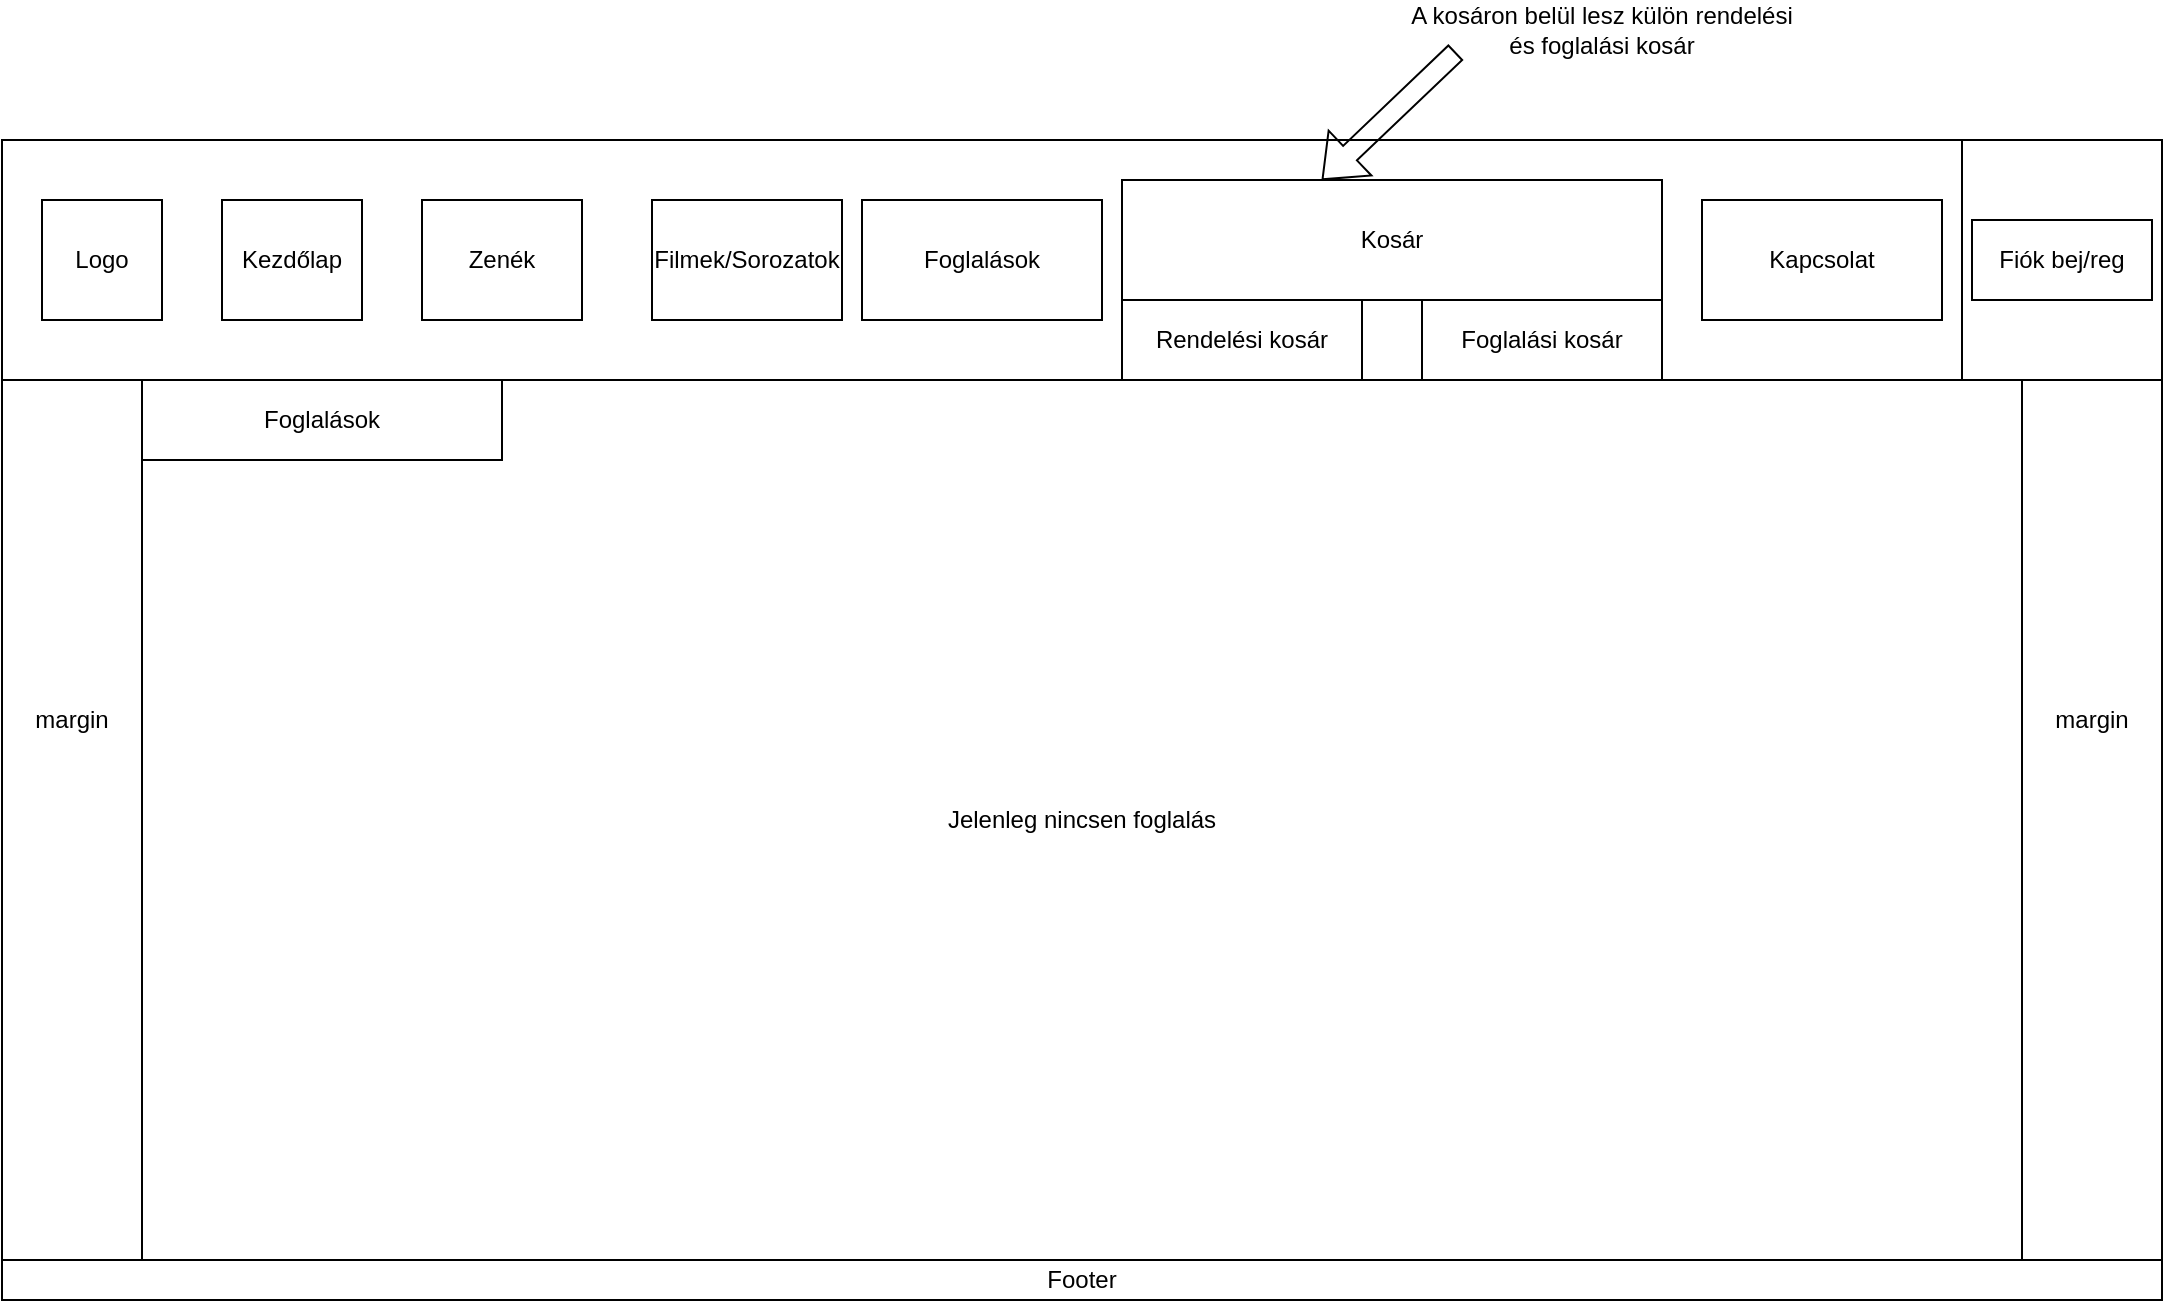 <mxfile version="26.2.9">
  <diagram name="1 oldal" id="ohfmbEw8cCkdrReCNdVJ">
    <mxGraphModel dx="3439" dy="939" grid="1" gridSize="10" guides="1" tooltips="1" connect="1" arrows="1" fold="1" page="1" pageScale="1" pageWidth="827" pageHeight="1169" math="0" shadow="0">
      <root>
        <mxCell id="0" />
        <mxCell id="1" parent="0" />
        <mxCell id="IHHWrMH8fhH2cyxZNXDR-1608" value="" style="rounded=0;whiteSpace=wrap;html=1;" vertex="1" parent="1">
          <mxGeometry x="-1480" y="350" width="1080" height="580" as="geometry" />
        </mxCell>
        <mxCell id="IHHWrMH8fhH2cyxZNXDR-1609" value="" style="rounded=0;whiteSpace=wrap;html=1;" vertex="1" parent="1">
          <mxGeometry x="-1480" y="350" width="1080" height="120" as="geometry" />
        </mxCell>
        <mxCell id="IHHWrMH8fhH2cyxZNXDR-1612" value="" style="rounded=0;whiteSpace=wrap;html=1;" vertex="1" parent="1">
          <mxGeometry x="-500.0" y="350" width="100" height="120" as="geometry" />
        </mxCell>
        <mxCell id="IHHWrMH8fhH2cyxZNXDR-1613" value="Kezdőlap" style="rounded=0;whiteSpace=wrap;html=1;" vertex="1" parent="1">
          <mxGeometry x="-1370.0" y="380" width="70" height="60" as="geometry" />
        </mxCell>
        <mxCell id="IHHWrMH8fhH2cyxZNXDR-1614" value="" style="rounded=0;whiteSpace=wrap;html=1;" vertex="1" parent="1">
          <mxGeometry x="-770.0" y="410" width="120" height="60" as="geometry" />
        </mxCell>
        <mxCell id="IHHWrMH8fhH2cyxZNXDR-1615" value="Zenék" style="rounded=0;whiteSpace=wrap;html=1;" vertex="1" parent="1">
          <mxGeometry x="-1270.0" y="380" width="80" height="60" as="geometry" />
        </mxCell>
        <mxCell id="IHHWrMH8fhH2cyxZNXDR-1616" value="" style="rounded=0;whiteSpace=wrap;html=1;" vertex="1" parent="1">
          <mxGeometry x="-920.0" y="410" width="120" height="60" as="geometry" />
        </mxCell>
        <mxCell id="IHHWrMH8fhH2cyxZNXDR-1617" value="Filmek/Sorozatok" style="rounded=0;whiteSpace=wrap;html=1;" vertex="1" parent="1">
          <mxGeometry x="-1155.0" y="380" width="95" height="60" as="geometry" />
        </mxCell>
        <mxCell id="IHHWrMH8fhH2cyxZNXDR-1618" value="Jelenleg nincsen foglalás" style="rounded=0;whiteSpace=wrap;html=1;" vertex="1" parent="1">
          <mxGeometry x="-1410" y="470" width="940" height="440" as="geometry" />
        </mxCell>
        <mxCell id="IHHWrMH8fhH2cyxZNXDR-1619" value="" style="rounded=0;whiteSpace=wrap;html=1;" vertex="1" parent="1">
          <mxGeometry x="-1460" y="380" width="60" height="60" as="geometry" />
        </mxCell>
        <mxCell id="IHHWrMH8fhH2cyxZNXDR-1620" value="&lt;div&gt;Logo&lt;/div&gt;" style="text;html=1;align=center;verticalAlign=middle;whiteSpace=wrap;rounded=0;" vertex="1" parent="1">
          <mxGeometry x="-1460" y="380" width="60" height="60" as="geometry" />
        </mxCell>
        <mxCell id="IHHWrMH8fhH2cyxZNXDR-1621" value="Rendelési kosár" style="text;html=1;align=center;verticalAlign=middle;whiteSpace=wrap;rounded=0;" vertex="1" parent="1">
          <mxGeometry x="-920.0" y="420" width="120" height="60" as="geometry" />
        </mxCell>
        <mxCell id="IHHWrMH8fhH2cyxZNXDR-1623" value="margin" style="text;html=1;align=center;verticalAlign=middle;whiteSpace=wrap;rounded=0;" vertex="1" parent="1">
          <mxGeometry x="-1480" y="470" width="70" height="340" as="geometry" />
        </mxCell>
        <mxCell id="IHHWrMH8fhH2cyxZNXDR-1624" value="margin" style="text;html=1;align=center;verticalAlign=middle;whiteSpace=wrap;rounded=0;" vertex="1" parent="1">
          <mxGeometry x="-470.0" y="470" width="70" height="340" as="geometry" />
        </mxCell>
        <mxCell id="IHHWrMH8fhH2cyxZNXDR-1625" value="Fiók bej/reg" style="rounded=0;whiteSpace=wrap;html=1;" vertex="1" parent="1">
          <mxGeometry x="-495.0" y="390" width="90" height="40" as="geometry" />
        </mxCell>
        <mxCell id="IHHWrMH8fhH2cyxZNXDR-1626" value="" style="rounded=0;whiteSpace=wrap;html=1;" vertex="1" parent="1">
          <mxGeometry x="-630.0" y="380" width="120" height="60" as="geometry" />
        </mxCell>
        <mxCell id="IHHWrMH8fhH2cyxZNXDR-1627" value="Kapcsolat" style="text;html=1;align=center;verticalAlign=middle;whiteSpace=wrap;rounded=0;" vertex="1" parent="1">
          <mxGeometry x="-630.0" y="380" width="120" height="60" as="geometry" />
        </mxCell>
        <mxCell id="IHHWrMH8fhH2cyxZNXDR-1628" value="Foglalási kosár" style="text;html=1;align=center;verticalAlign=middle;whiteSpace=wrap;rounded=0;" vertex="1" parent="1">
          <mxGeometry x="-770.0" y="420" width="120" height="60" as="geometry" />
        </mxCell>
        <mxCell id="IHHWrMH8fhH2cyxZNXDR-1629" value="Kosár" style="rounded=0;whiteSpace=wrap;html=1;" vertex="1" parent="1">
          <mxGeometry x="-920.0" y="370" width="270" height="60" as="geometry" />
        </mxCell>
        <mxCell id="IHHWrMH8fhH2cyxZNXDR-1630" value="A kosáron belül lesz külön rendelési és foglalási kosár" style="text;html=1;align=center;verticalAlign=middle;whiteSpace=wrap;rounded=0;" vertex="1" parent="1">
          <mxGeometry x="-780.0" y="280" width="200" height="30" as="geometry" />
        </mxCell>
        <mxCell id="IHHWrMH8fhH2cyxZNXDR-1631" value="" style="endArrow=classic;html=1;rounded=0;entryX=0.37;entryY=0;entryDx=0;entryDy=0;shape=flexArrow;entryPerimeter=0;exitX=0.135;exitY=0.867;exitDx=0;exitDy=0;exitPerimeter=0;" edge="1" parent="1" source="IHHWrMH8fhH2cyxZNXDR-1630" target="IHHWrMH8fhH2cyxZNXDR-1629">
          <mxGeometry width="50" height="50" relative="1" as="geometry">
            <mxPoint x="-900.0" y="330" as="sourcePoint" />
            <mxPoint x="-1020.0" y="410" as="targetPoint" />
          </mxGeometry>
        </mxCell>
        <mxCell id="IHHWrMH8fhH2cyxZNXDR-1632" value="Foglalások" style="rounded=0;whiteSpace=wrap;html=1;" vertex="1" parent="1">
          <mxGeometry x="-1410" y="470" width="180" height="40" as="geometry" />
        </mxCell>
        <mxCell id="IHHWrMH8fhH2cyxZNXDR-1673" value="Foglalások" style="rounded=0;whiteSpace=wrap;html=1;" vertex="1" parent="1">
          <mxGeometry x="-1050.0" y="380" width="120" height="60" as="geometry" />
        </mxCell>
        <mxCell id="IHHWrMH8fhH2cyxZNXDR-1855" value="Footer" style="rounded=0;whiteSpace=wrap;html=1;" vertex="1" parent="1">
          <mxGeometry x="-1480" y="910" width="1080" height="20" as="geometry" />
        </mxCell>
      </root>
    </mxGraphModel>
  </diagram>
</mxfile>
